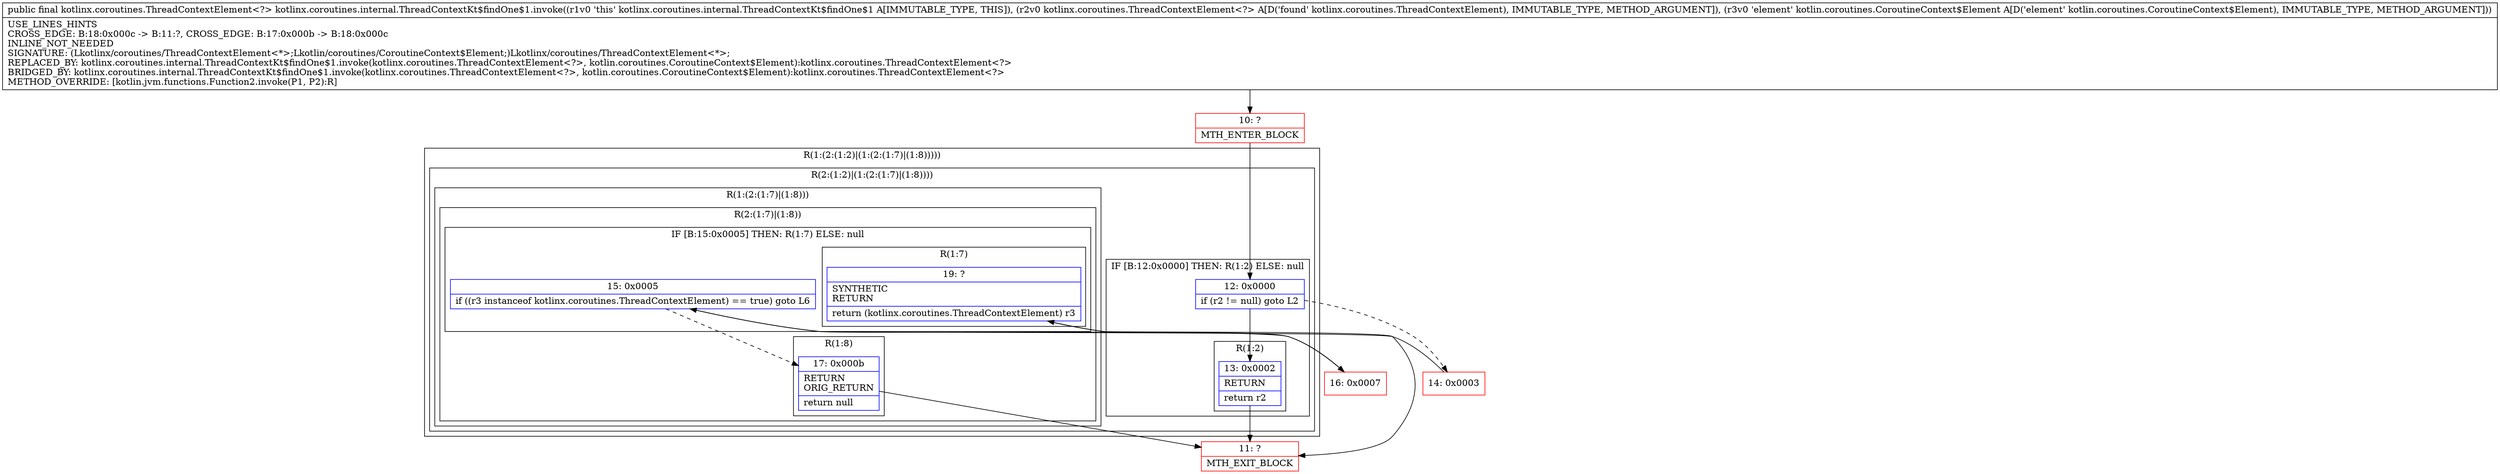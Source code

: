digraph "CFG forkotlinx.coroutines.internal.ThreadContextKt$findOne$1.invoke(Lkotlinx\/coroutines\/ThreadContextElement;Lkotlin\/coroutines\/CoroutineContext$Element;)Lkotlinx\/coroutines\/ThreadContextElement;" {
subgraph cluster_Region_1519898047 {
label = "R(1:(2:(1:2)|(1:(2:(1:7)|(1:8)))))";
node [shape=record,color=blue];
subgraph cluster_Region_800293656 {
label = "R(2:(1:2)|(1:(2:(1:7)|(1:8))))";
node [shape=record,color=blue];
subgraph cluster_IfRegion_2133178001 {
label = "IF [B:12:0x0000] THEN: R(1:2) ELSE: null";
node [shape=record,color=blue];
Node_12 [shape=record,label="{12\:\ 0x0000|if (r2 != null) goto L2\l}"];
subgraph cluster_Region_971625132 {
label = "R(1:2)";
node [shape=record,color=blue];
Node_13 [shape=record,label="{13\:\ 0x0002|RETURN\l|return r2\l}"];
}
}
subgraph cluster_Region_1568086555 {
label = "R(1:(2:(1:7)|(1:8)))";
node [shape=record,color=blue];
subgraph cluster_Region_1861220846 {
label = "R(2:(1:7)|(1:8))";
node [shape=record,color=blue];
subgraph cluster_IfRegion_1017928604 {
label = "IF [B:15:0x0005] THEN: R(1:7) ELSE: null";
node [shape=record,color=blue];
Node_15 [shape=record,label="{15\:\ 0x0005|if ((r3 instanceof kotlinx.coroutines.ThreadContextElement) == true) goto L6\l}"];
subgraph cluster_Region_1269269015 {
label = "R(1:7)";
node [shape=record,color=blue];
Node_19 [shape=record,label="{19\:\ ?|SYNTHETIC\lRETURN\l|return (kotlinx.coroutines.ThreadContextElement) r3\l}"];
}
}
subgraph cluster_Region_786824890 {
label = "R(1:8)";
node [shape=record,color=blue];
Node_17 [shape=record,label="{17\:\ 0x000b|RETURN\lORIG_RETURN\l|return null\l}"];
}
}
}
}
}
Node_10 [shape=record,color=red,label="{10\:\ ?|MTH_ENTER_BLOCK\l}"];
Node_11 [shape=record,color=red,label="{11\:\ ?|MTH_EXIT_BLOCK\l}"];
Node_14 [shape=record,color=red,label="{14\:\ 0x0003}"];
Node_16 [shape=record,color=red,label="{16\:\ 0x0007}"];
MethodNode[shape=record,label="{public final kotlinx.coroutines.ThreadContextElement\<?\> kotlinx.coroutines.internal.ThreadContextKt$findOne$1.invoke((r1v0 'this' kotlinx.coroutines.internal.ThreadContextKt$findOne$1 A[IMMUTABLE_TYPE, THIS]), (r2v0 kotlinx.coroutines.ThreadContextElement\<?\> A[D('found' kotlinx.coroutines.ThreadContextElement), IMMUTABLE_TYPE, METHOD_ARGUMENT]), (r3v0 'element' kotlin.coroutines.CoroutineContext$Element A[D('element' kotlin.coroutines.CoroutineContext$Element), IMMUTABLE_TYPE, METHOD_ARGUMENT]))  | USE_LINES_HINTS\lCROSS_EDGE: B:18:0x000c \-\> B:11:?, CROSS_EDGE: B:17:0x000b \-\> B:18:0x000c\lINLINE_NOT_NEEDED\lSIGNATURE: (Lkotlinx\/coroutines\/ThreadContextElement\<*\>;Lkotlin\/coroutines\/CoroutineContext$Element;)Lkotlinx\/coroutines\/ThreadContextElement\<*\>;\lREPLACED_BY: kotlinx.coroutines.internal.ThreadContextKt$findOne$1.invoke(kotlinx.coroutines.ThreadContextElement\<?\>, kotlin.coroutines.CoroutineContext$Element):kotlinx.coroutines.ThreadContextElement\<?\>\lBRIDGED_BY: kotlinx.coroutines.internal.ThreadContextKt$findOne$1.invoke(kotlinx.coroutines.ThreadContextElement\<?\>, kotlin.coroutines.CoroutineContext$Element):kotlinx.coroutines.ThreadContextElement\<?\>\lMETHOD_OVERRIDE: [kotlin.jvm.functions.Function2.invoke(P1, P2):R]\l}"];
MethodNode -> Node_10;Node_12 -> Node_13;
Node_12 -> Node_14[style=dashed];
Node_13 -> Node_11;
Node_15 -> Node_16;
Node_15 -> Node_17[style=dashed];
Node_19 -> Node_11;
Node_17 -> Node_11;
Node_10 -> Node_12;
Node_14 -> Node_15;
Node_16 -> Node_19;
}

